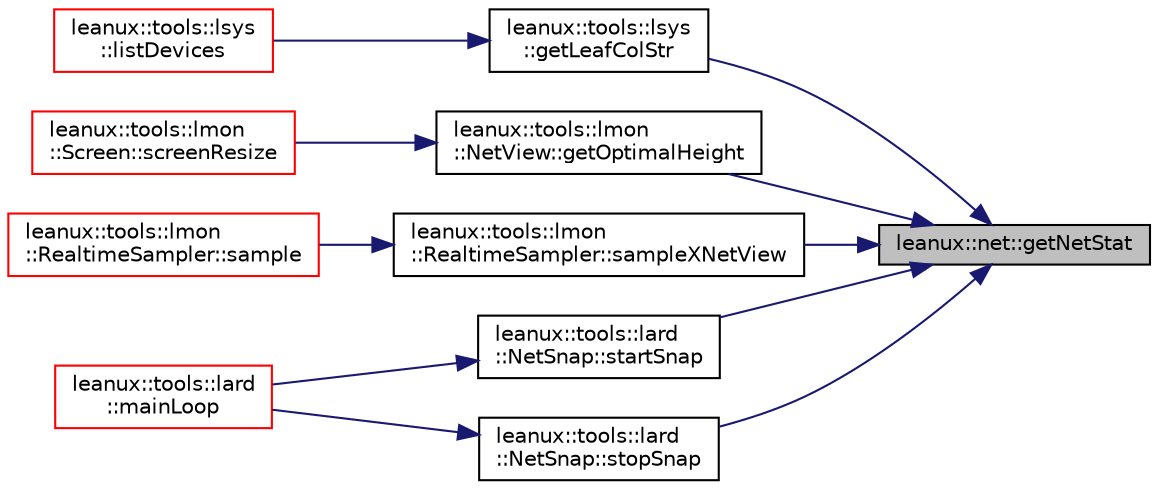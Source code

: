 digraph "leanux::net::getNetStat"
{
 // LATEX_PDF_SIZE
  bgcolor="transparent";
  edge [fontname="Helvetica",fontsize="10",labelfontname="Helvetica",labelfontsize="10"];
  node [fontname="Helvetica",fontsize="10",shape=record];
  rankdir="RL";
  Node1 [label="leanux::net::getNetStat",height=0.2,width=0.4,color="black", fillcolor="grey75", style="filled", fontcolor="black",tooltip="Get network device statistics from /proc/net/dev."];
  Node1 -> Node2 [dir="back",color="midnightblue",fontsize="10",style="solid",fontname="Helvetica"];
  Node2 [label="leanux::tools::lsys\l::getLeafColStr",height=0.2,width=0.4,color="black",URL="$namespaceleanux_1_1tools_1_1lsys.html#a4a56050ff78d8c77b6a699ff6d5aea50",tooltip="get named field attributes for the SysDevice."];
  Node2 -> Node3 [dir="back",color="midnightblue",fontsize="10",style="solid",fontname="Helvetica"];
  Node3 [label="leanux::tools::lsys\l::listDevices",height=0.2,width=0.4,color="red",URL="$namespaceleanux_1_1tools_1_1lsys.html#ad858cdc5736e1be415f25fdaec024b58",tooltip="list devices, filtered if opt_t is set."];
  Node1 -> Node7 [dir="back",color="midnightblue",fontsize="10",style="solid",fontname="Helvetica"];
  Node7 [label="leanux::tools::lmon\l::NetView::getOptimalHeight",height=0.2,width=0.4,color="black",URL="$classleanux_1_1tools_1_1lmon_1_1NetView.html#a90d83dccb33390f86d92374070075b29",tooltip="provide the optimal height for the NetView,"];
  Node7 -> Node8 [dir="back",color="midnightblue",fontsize="10",style="solid",fontname="Helvetica"];
  Node8 [label="leanux::tools::lmon\l::Screen::screenResize",height=0.2,width=0.4,color="red",URL="$classleanux_1_1tools_1_1lmon_1_1Screen.html#abcaa706fe703bbf453808220fcaf8263",tooltip="Recalculate the window sizes."];
  Node1 -> Node14 [dir="back",color="midnightblue",fontsize="10",style="solid",fontname="Helvetica"];
  Node14 [label="leanux::tools::lmon\l::RealtimeSampler::sampleXNetView",height=0.2,width=0.4,color="black",URL="$classleanux_1_1tools_1_1lmon_1_1RealtimeSampler.html#a38271e7bf2e0c59ad4648027b7802d8d",tooltip=" "];
  Node14 -> Node15 [dir="back",color="midnightblue",fontsize="10",style="solid",fontname="Helvetica"];
  Node15 [label="leanux::tools::lmon\l::RealtimeSampler::sample",height=0.2,width=0.4,color="red",URL="$classleanux_1_1tools_1_1lmon_1_1RealtimeSampler.html#a9522a4a46961eb4f75d3207da1efd07f",tooltip="Sample a snapshot."];
  Node1 -> Node17 [dir="back",color="midnightblue",fontsize="10",style="solid",fontname="Helvetica"];
  Node17 [label="leanux::tools::lard\l::NetSnap::startSnap",height=0.2,width=0.4,color="black",URL="$classleanux_1_1tools_1_1lard_1_1NetSnap.html#a856922288b7d4d63dd2f173ee7eb0dd3",tooltip=" "];
  Node17 -> Node18 [dir="back",color="midnightblue",fontsize="10",style="solid",fontname="Helvetica"];
  Node18 [label="leanux::tools::lard\l::mainLoop",height=0.2,width=0.4,color="red",URL="$namespaceleanux_1_1tools_1_1lard.html#a6de74bbef1d571bf7eb000e62900a11d",tooltip=" "];
  Node1 -> Node21 [dir="back",color="midnightblue",fontsize="10",style="solid",fontname="Helvetica"];
  Node21 [label="leanux::tools::lard\l::NetSnap::stopSnap",height=0.2,width=0.4,color="black",URL="$classleanux_1_1tools_1_1lard_1_1NetSnap.html#a7a429b2ea8298f49fbd0e0f9c70d7fc7",tooltip=" "];
  Node21 -> Node18 [dir="back",color="midnightblue",fontsize="10",style="solid",fontname="Helvetica"];
}
